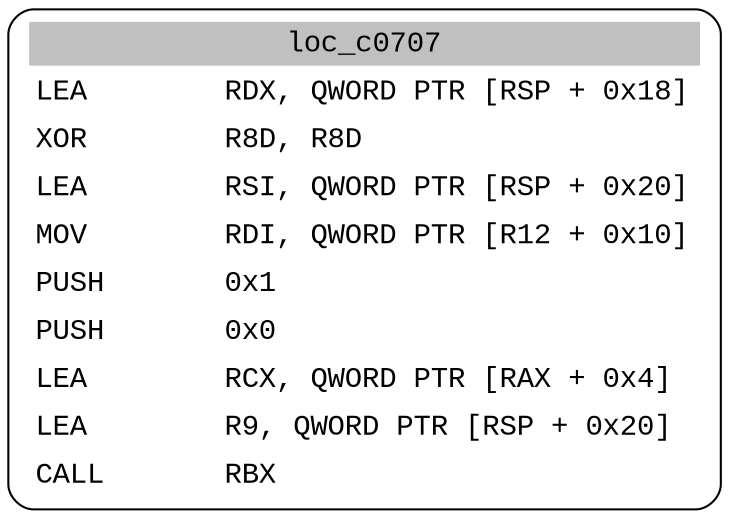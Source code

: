 digraph asm_graph {
1941 [
shape="Mrecord" fontname="Courier New"label =<<table border="0" cellborder="0" cellpadding="3"><tr><td align="center" colspan="2" bgcolor="grey">loc_c0707</td></tr><tr><td align="left">LEA        RDX, QWORD PTR [RSP + 0x18]</td></tr><tr><td align="left">XOR        R8D, R8D</td></tr><tr><td align="left">LEA        RSI, QWORD PTR [RSP + 0x20]</td></tr><tr><td align="left">MOV        RDI, QWORD PTR [R12 + 0x10]</td></tr><tr><td align="left">PUSH       0x1</td></tr><tr><td align="left">PUSH       0x0</td></tr><tr><td align="left">LEA        RCX, QWORD PTR [RAX + 0x4]</td></tr><tr><td align="left">LEA        R9, QWORD PTR [RSP + 0x20]</td></tr><tr><td align="left">CALL       RBX</td></tr></table>> ];
}